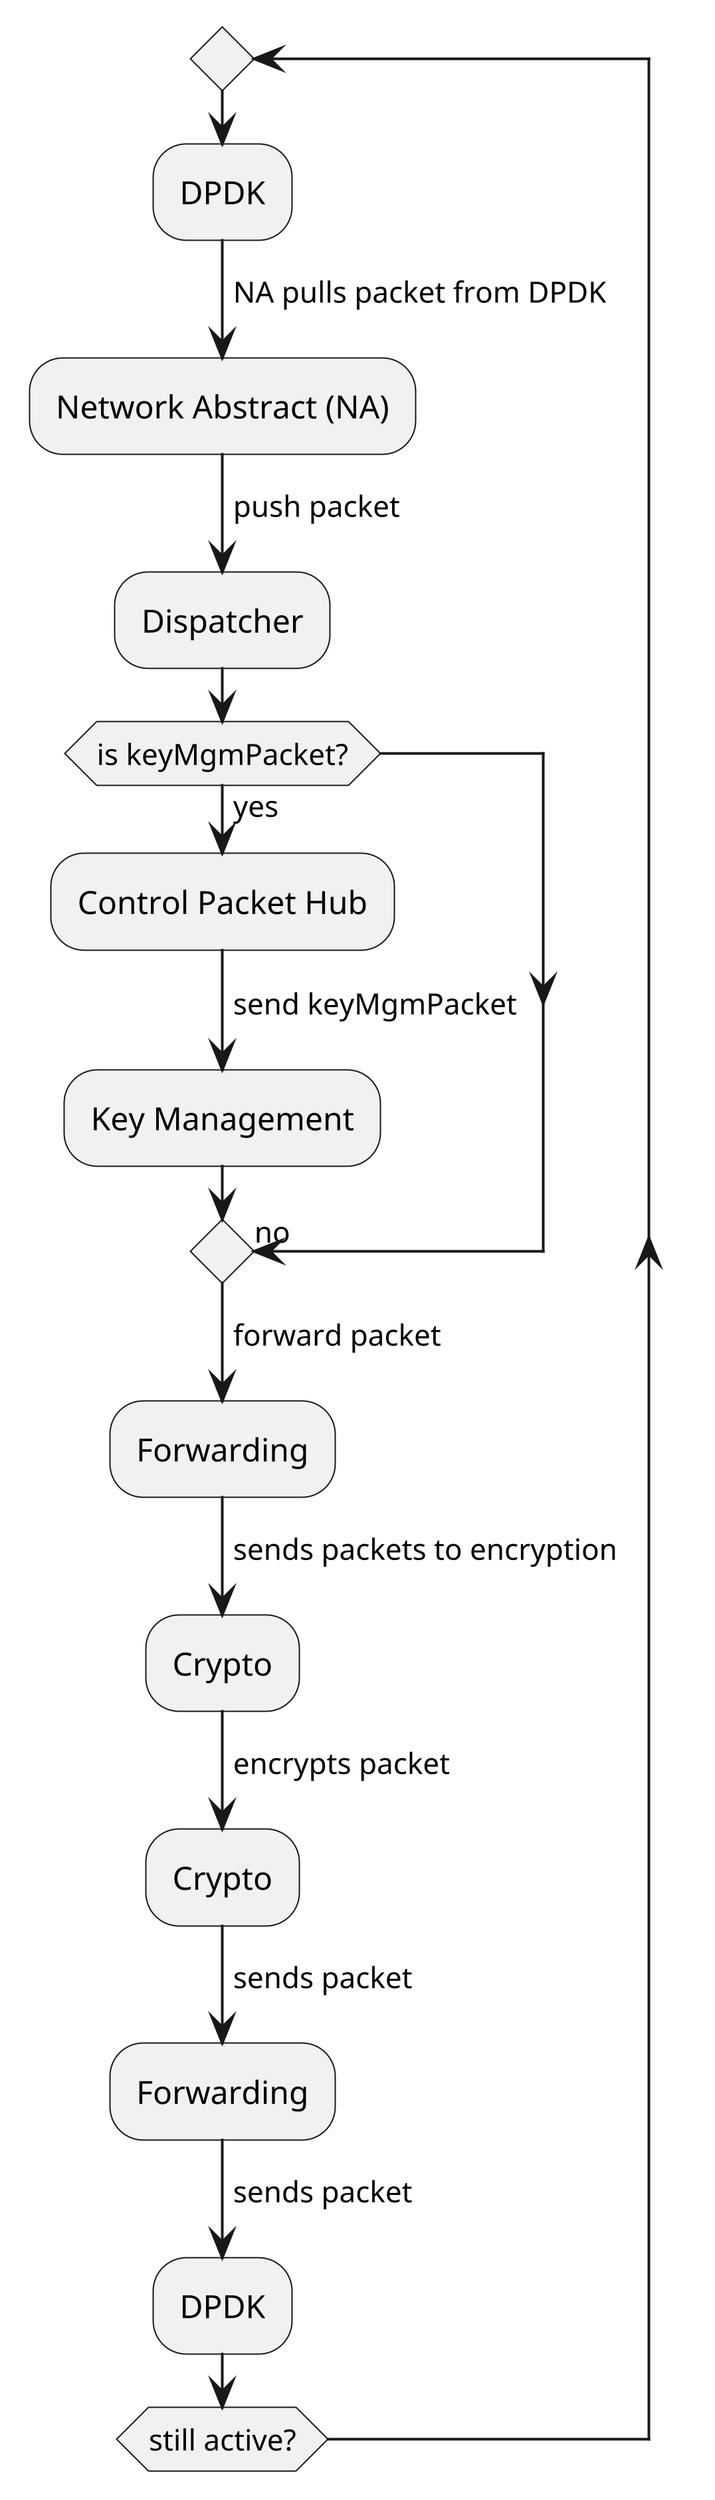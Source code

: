 @startuml
scale 5
repeat
:DPDK;
-> NA pulls packet from DPDK;
:Network Abstract (NA);
-> push packet;
:Dispatcher;
if (is keyMgmPacket?) then
    -> yes;
    :Control Packet Hub;
    -> send keyMgmPacket;
    :Key Management;
else
    -> no;
 endif
-> forward packet;
:Forwarding;
-> sends packets to encryption;
:Crypto;
    -> encrypts packet;
:Crypto;
-> sends packet;
:Forwarding;
-> sends packet;
:DPDK;
repeat while (still active?)
@enduml
